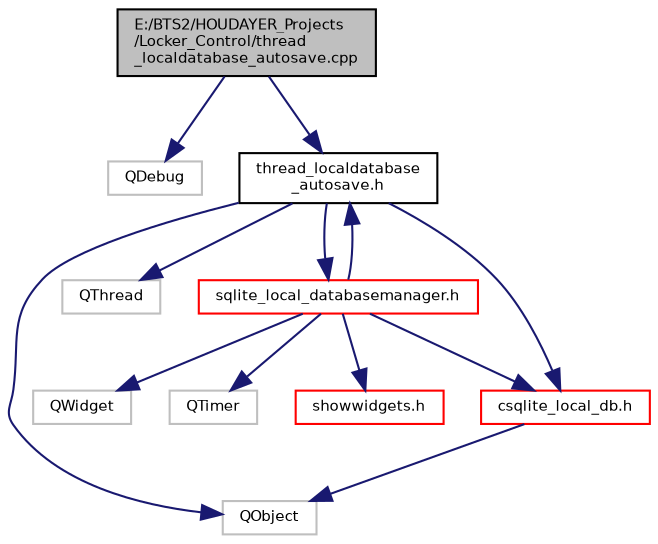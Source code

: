 digraph "E:/BTS2/HOUDAYER_Projects/Locker_Control/thread_localdatabase_autosave.cpp"
{
 // INTERACTIVE_SVG=YES
  bgcolor="transparent";
  edge [fontname="Helvetica",fontsize="7",labelfontname="Helvetica",labelfontsize="7"];
  node [fontname="Helvetica",fontsize="7",shape=record];
  Node1 [label="E:/BTS2/HOUDAYER_Projects\l/Locker_Control/thread\l_localdatabase_autosave.cpp",height=0.2,width=0.4,color="black", fillcolor="grey75", style="filled", fontcolor="black"];
  Node1 -> Node2 [color="midnightblue",fontsize="7",style="solid",fontname="Helvetica"];
  Node2 [label="QDebug",height=0.2,width=0.4,color="grey75"];
  Node1 -> Node3 [color="midnightblue",fontsize="7",style="solid",fontname="Helvetica"];
  Node3 [label="thread_localdatabase\l_autosave.h",height=0.2,width=0.4,color="black",URL="$thread__localdatabase__autosave_8h.html"];
  Node3 -> Node4 [color="midnightblue",fontsize="7",style="solid",fontname="Helvetica"];
  Node4 [label="QObject",height=0.2,width=0.4,color="grey75"];
  Node3 -> Node5 [color="midnightblue",fontsize="7",style="solid",fontname="Helvetica"];
  Node5 [label="QThread",height=0.2,width=0.4,color="grey75"];
  Node3 -> Node6 [color="midnightblue",fontsize="7",style="solid",fontname="Helvetica"];
  Node6 [label="sqlite_local_databasemanager.h",height=0.2,width=0.4,color="red",URL="$sqlite__local__databasemanager_8h.html"];
  Node6 -> Node7 [color="midnightblue",fontsize="7",style="solid",fontname="Helvetica"];
  Node7 [label="QWidget",height=0.2,width=0.4,color="grey75"];
  Node6 -> Node8 [color="midnightblue",fontsize="7",style="solid",fontname="Helvetica"];
  Node8 [label="QTimer",height=0.2,width=0.4,color="grey75"];
  Node6 -> Node9 [color="midnightblue",fontsize="7",style="solid",fontname="Helvetica"];
  Node9 [label="showwidgets.h",height=0.2,width=0.4,color="red",URL="$showwidgets_8h.html"];
  Node6 -> Node10 [color="midnightblue",fontsize="7",style="solid",fontname="Helvetica"];
  Node10 [label="csqlite_local_db.h",height=0.2,width=0.4,color="red",URL="$csqlite__local__db_8h.html"];
  Node10 -> Node4 [color="midnightblue",fontsize="7",style="solid",fontname="Helvetica"];
  Node6 -> Node3 [color="midnightblue",fontsize="7",style="solid",fontname="Helvetica"];
  Node3 -> Node10 [color="midnightblue",fontsize="7",style="solid",fontname="Helvetica"];
}
